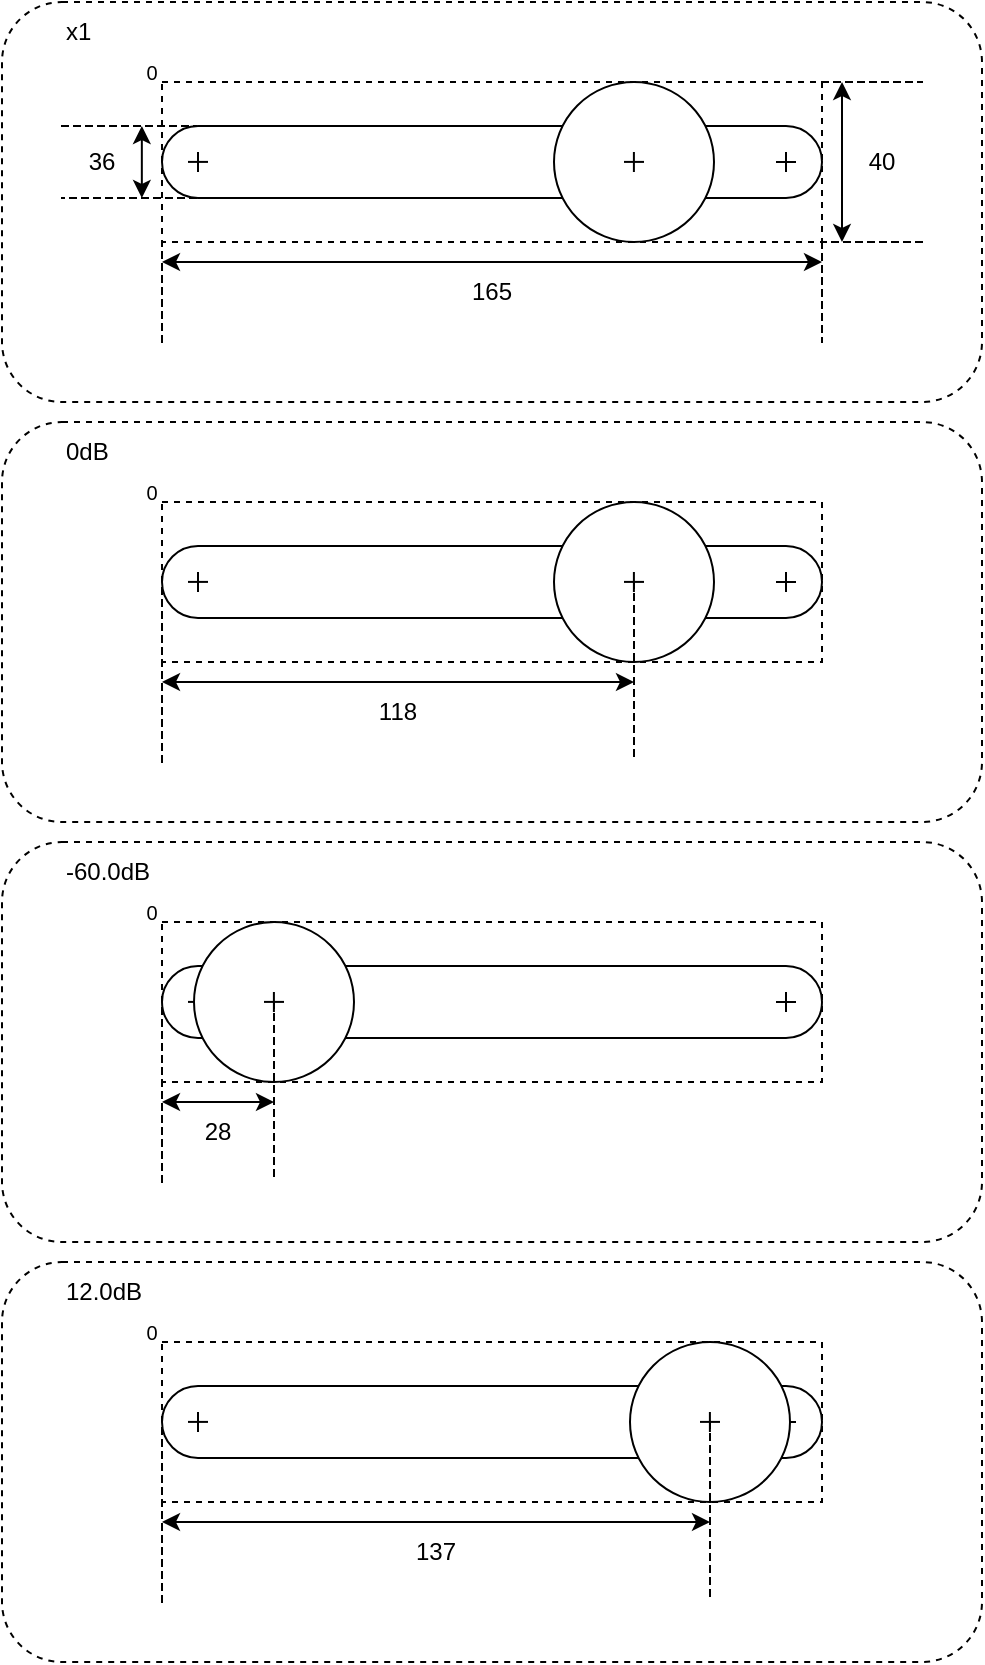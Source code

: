 <mxfile version="24.7.17">
  <diagram name="Page-1" id="8CCe6OCv-EtFc_HfqUoe">
    <mxGraphModel dx="2280" dy="1937" grid="1" gridSize="10" guides="1" tooltips="1" connect="1" arrows="1" fold="1" page="1" pageScale="1" pageWidth="850" pageHeight="1100" math="0" shadow="0">
      <root>
        <mxCell id="0" />
        <mxCell id="1" parent="0" />
        <mxCell id="4qzTmG3llHrawzFMcoOG-89" value="" style="rounded=1;whiteSpace=wrap;html=1;fillColor=none;dashed=1;" parent="1" vertex="1">
          <mxGeometry x="-80" y="390" width="490" height="200" as="geometry" />
        </mxCell>
        <mxCell id="4qzTmG3llHrawzFMcoOG-74" value="" style="rounded=1;whiteSpace=wrap;html=1;fillColor=none;dashed=1;" parent="1" vertex="1">
          <mxGeometry x="-80" y="180" width="490" height="200" as="geometry" />
        </mxCell>
        <mxCell id="4qzTmG3llHrawzFMcoOG-75" value="0dB" style="text;html=1;align=left;verticalAlign=middle;whiteSpace=wrap;rounded=0;" parent="1" vertex="1">
          <mxGeometry x="-50" y="180" width="430" height="30" as="geometry" />
        </mxCell>
        <mxCell id="4qzTmG3llHrawzFMcoOG-91" value="" style="rounded=1;whiteSpace=wrap;html=1;fillColor=default;absoluteArcSize=1;arcSize=36;" parent="1" vertex="1">
          <mxGeometry y="662" width="330" height="36" as="geometry" />
        </mxCell>
        <mxCell id="4qzTmG3llHrawzFMcoOG-94" value="" style="rounded=1;whiteSpace=wrap;html=1;fillColor=none;dashed=1;" parent="1" vertex="1">
          <mxGeometry x="-80" y="600" width="490" height="200" as="geometry" />
        </mxCell>
        <mxCell id="4qzTmG3llHrawzFMcoOG-105" value="12.0dB" style="text;html=1;align=left;verticalAlign=middle;whiteSpace=wrap;rounded=0;" parent="1" vertex="1">
          <mxGeometry x="-50" y="600" width="430" height="30" as="geometry" />
        </mxCell>
        <mxCell id="4qzTmG3llHrawzFMcoOG-95" value="" style="rounded=0;whiteSpace=wrap;html=1;dashed=1;fillColor=none;" parent="1" vertex="1">
          <mxGeometry y="640" width="330" height="80" as="geometry" />
        </mxCell>
        <mxCell id="4qzTmG3llHrawzFMcoOG-101" value="" style="endArrow=none;html=1;rounded=0;" parent="1" edge="1">
          <mxGeometry width="50" height="50" relative="1" as="geometry">
            <mxPoint x="312" y="675" as="sourcePoint" />
            <mxPoint x="312" y="685" as="targetPoint" />
          </mxGeometry>
        </mxCell>
        <mxCell id="4qzTmG3llHrawzFMcoOG-102" value="" style="endArrow=none;html=1;rounded=0;" parent="1" edge="1">
          <mxGeometry width="50" height="50" relative="1" as="geometry">
            <mxPoint x="307" y="680" as="sourcePoint" />
            <mxPoint x="317" y="680" as="targetPoint" />
          </mxGeometry>
        </mxCell>
        <mxCell id="4qzTmG3llHrawzFMcoOG-77" value="" style="rounded=1;whiteSpace=wrap;html=1;fillColor=default;absoluteArcSize=1;arcSize=36;" parent="1" vertex="1">
          <mxGeometry y="452" width="330" height="36" as="geometry" />
        </mxCell>
        <mxCell id="4qzTmG3llHrawzFMcoOG-87" value="" style="endArrow=none;html=1;rounded=0;" parent="1" edge="1">
          <mxGeometry width="50" height="50" relative="1" as="geometry">
            <mxPoint x="18" y="465" as="sourcePoint" />
            <mxPoint x="18" y="475" as="targetPoint" />
          </mxGeometry>
        </mxCell>
        <mxCell id="4qzTmG3llHrawzFMcoOG-88" value="" style="endArrow=none;html=1;rounded=0;" parent="1" edge="1">
          <mxGeometry width="50" height="50" relative="1" as="geometry">
            <mxPoint x="13" y="469.95" as="sourcePoint" />
            <mxPoint x="23" y="469.95" as="targetPoint" />
          </mxGeometry>
        </mxCell>
        <mxCell id="4qzTmG3llHrawzFMcoOG-72" value="" style="rounded=1;whiteSpace=wrap;html=1;fillColor=none;dashed=1;" parent="1" vertex="1">
          <mxGeometry x="-80" y="-30" width="490" height="200" as="geometry" />
        </mxCell>
        <mxCell id="4qzTmG3llHrawzFMcoOG-73" value="x1" style="text;html=1;align=left;verticalAlign=middle;whiteSpace=wrap;rounded=0;" parent="1" vertex="1">
          <mxGeometry x="-50" y="-30" width="430" height="30" as="geometry" />
        </mxCell>
        <mxCell id="4qzTmG3llHrawzFMcoOG-32" value="" style="rounded=0;whiteSpace=wrap;html=1;dashed=1;fillColor=none;" parent="1" vertex="1">
          <mxGeometry y="10" width="330" height="80" as="geometry" />
        </mxCell>
        <mxCell id="4qzTmG3llHrawzFMcoOG-23" value="" style="rounded=1;whiteSpace=wrap;html=1;fillColor=default;absoluteArcSize=1;arcSize=36;" parent="1" vertex="1">
          <mxGeometry y="32" width="330" height="36" as="geometry" />
        </mxCell>
        <mxCell id="4qzTmG3llHrawzFMcoOG-25" value="" style="ellipse;whiteSpace=wrap;html=1;aspect=fixed;fillColor=default;" parent="1" vertex="1">
          <mxGeometry x="196" y="10" width="80" height="80" as="geometry" />
        </mxCell>
        <mxCell id="4qzTmG3llHrawzFMcoOG-33" value="0" style="text;html=1;align=center;verticalAlign=middle;whiteSpace=wrap;rounded=0;fontSize=10;" parent="1" vertex="1">
          <mxGeometry x="-10" width="10" height="10" as="geometry" />
        </mxCell>
        <mxCell id="4qzTmG3llHrawzFMcoOG-34" value="" style="shape=partialRectangle;whiteSpace=wrap;html=1;top=0;bottom=0;fillColor=none;dashed=1;" parent="1" vertex="1">
          <mxGeometry y="90" width="330" height="50" as="geometry" />
        </mxCell>
        <mxCell id="4qzTmG3llHrawzFMcoOG-35" value="165" style="text;html=1;align=center;verticalAlign=middle;whiteSpace=wrap;rounded=0;" parent="1" vertex="1">
          <mxGeometry y="100" width="330" height="30" as="geometry" />
        </mxCell>
        <mxCell id="4qzTmG3llHrawzFMcoOG-36" value="" style="endArrow=classic;startArrow=classic;html=1;rounded=0;exitX=0;exitY=0.75;exitDx=0;exitDy=0;" parent="1" edge="1">
          <mxGeometry width="50" height="50" relative="1" as="geometry">
            <mxPoint y="100" as="sourcePoint" />
            <mxPoint x="330" y="100" as="targetPoint" />
          </mxGeometry>
        </mxCell>
        <mxCell id="4qzTmG3llHrawzFMcoOG-37" value="" style="shape=partialRectangle;whiteSpace=wrap;html=1;top=0;bottom=0;fillColor=none;dashed=1;direction=south;" parent="1" vertex="1">
          <mxGeometry x="330" y="10" width="50" height="80" as="geometry" />
        </mxCell>
        <mxCell id="4qzTmG3llHrawzFMcoOG-38" value="" style="endArrow=classic;startArrow=classic;html=1;rounded=0;" parent="1" edge="1">
          <mxGeometry width="50" height="50" relative="1" as="geometry">
            <mxPoint x="340" y="90" as="sourcePoint" />
            <mxPoint x="340" y="10" as="targetPoint" />
          </mxGeometry>
        </mxCell>
        <mxCell id="4qzTmG3llHrawzFMcoOG-39" value="40" style="text;html=1;align=center;verticalAlign=middle;whiteSpace=wrap;rounded=0;" parent="1" vertex="1">
          <mxGeometry x="340" y="10" width="40" height="80" as="geometry" />
        </mxCell>
        <mxCell id="4qzTmG3llHrawzFMcoOG-42" value="" style="endArrow=none;html=1;rounded=0;" parent="1" edge="1">
          <mxGeometry width="50" height="50" relative="1" as="geometry">
            <mxPoint x="312" y="45" as="sourcePoint" />
            <mxPoint x="312" y="55" as="targetPoint" />
          </mxGeometry>
        </mxCell>
        <mxCell id="4qzTmG3llHrawzFMcoOG-43" value="" style="endArrow=none;html=1;rounded=0;" parent="1" edge="1">
          <mxGeometry width="50" height="50" relative="1" as="geometry">
            <mxPoint x="307" y="50" as="sourcePoint" />
            <mxPoint x="317" y="50" as="targetPoint" />
          </mxGeometry>
        </mxCell>
        <mxCell id="4qzTmG3llHrawzFMcoOG-46" value="" style="endArrow=none;html=1;rounded=0;" parent="1" edge="1">
          <mxGeometry width="50" height="50" relative="1" as="geometry">
            <mxPoint x="235.95" y="45" as="sourcePoint" />
            <mxPoint x="235.95" y="55" as="targetPoint" />
          </mxGeometry>
        </mxCell>
        <mxCell id="4qzTmG3llHrawzFMcoOG-47" value="" style="endArrow=none;html=1;rounded=0;" parent="1" edge="1">
          <mxGeometry width="50" height="50" relative="1" as="geometry">
            <mxPoint x="231" y="49.95" as="sourcePoint" />
            <mxPoint x="241" y="49.95" as="targetPoint" />
          </mxGeometry>
        </mxCell>
        <mxCell id="4qzTmG3llHrawzFMcoOG-48" value="36" style="text;html=1;align=center;verticalAlign=middle;whiteSpace=wrap;rounded=0;" parent="1" vertex="1">
          <mxGeometry x="-50" y="32" width="40" height="36" as="geometry" />
        </mxCell>
        <mxCell id="4qzTmG3llHrawzFMcoOG-49" value="" style="shape=partialRectangle;whiteSpace=wrap;html=1;top=0;bottom=0;fillColor=none;dashed=1;direction=south;" parent="1" vertex="1">
          <mxGeometry x="-50" y="32" width="67" height="36" as="geometry" />
        </mxCell>
        <mxCell id="4qzTmG3llHrawzFMcoOG-50" value="" style="endArrow=classic;startArrow=classic;html=1;rounded=0;" parent="1" edge="1">
          <mxGeometry width="50" height="50" relative="1" as="geometry">
            <mxPoint x="-10.08" y="68" as="sourcePoint" />
            <mxPoint x="-10.08" y="32" as="targetPoint" />
          </mxGeometry>
        </mxCell>
        <mxCell id="4qzTmG3llHrawzFMcoOG-51" value="" style="endArrow=none;html=1;rounded=0;" parent="1" edge="1">
          <mxGeometry width="50" height="50" relative="1" as="geometry">
            <mxPoint x="18" y="45" as="sourcePoint" />
            <mxPoint x="18" y="55" as="targetPoint" />
          </mxGeometry>
        </mxCell>
        <mxCell id="4qzTmG3llHrawzFMcoOG-52" value="" style="endArrow=none;html=1;rounded=0;" parent="1" edge="1">
          <mxGeometry width="50" height="50" relative="1" as="geometry">
            <mxPoint x="13" y="49.95" as="sourcePoint" />
            <mxPoint x="23" y="49.95" as="targetPoint" />
          </mxGeometry>
        </mxCell>
        <mxCell id="4qzTmG3llHrawzFMcoOG-53" value="" style="rounded=0;whiteSpace=wrap;html=1;dashed=1;fillColor=none;" parent="1" vertex="1">
          <mxGeometry y="220" width="330" height="80" as="geometry" />
        </mxCell>
        <mxCell id="4qzTmG3llHrawzFMcoOG-54" value="" style="rounded=1;whiteSpace=wrap;html=1;fillColor=default;absoluteArcSize=1;arcSize=36;" parent="1" vertex="1">
          <mxGeometry y="242" width="330" height="36" as="geometry" />
        </mxCell>
        <mxCell id="4qzTmG3llHrawzFMcoOG-55" value="" style="ellipse;whiteSpace=wrap;html=1;aspect=fixed;fillColor=default;" parent="1" vertex="1">
          <mxGeometry x="196" y="220" width="80" height="80" as="geometry" />
        </mxCell>
        <mxCell id="4qzTmG3llHrawzFMcoOG-56" value="0" style="text;html=1;align=center;verticalAlign=middle;whiteSpace=wrap;rounded=0;fontSize=10;" parent="1" vertex="1">
          <mxGeometry x="-10" y="210" width="10" height="10" as="geometry" />
        </mxCell>
        <mxCell id="4qzTmG3llHrawzFMcoOG-57" value="" style="shape=partialRectangle;whiteSpace=wrap;html=1;top=0;bottom=0;fillColor=none;dashed=1;" parent="1" vertex="1">
          <mxGeometry y="260" width="236" height="90" as="geometry" />
        </mxCell>
        <mxCell id="4qzTmG3llHrawzFMcoOG-58" value="118" style="text;html=1;align=center;verticalAlign=middle;whiteSpace=wrap;rounded=0;" parent="1" vertex="1">
          <mxGeometry y="310" width="236" height="30" as="geometry" />
        </mxCell>
        <mxCell id="4qzTmG3llHrawzFMcoOG-59" value="" style="endArrow=classic;startArrow=classic;html=1;rounded=0;exitX=0;exitY=0.75;exitDx=0;exitDy=0;" parent="1" edge="1">
          <mxGeometry width="50" height="50" relative="1" as="geometry">
            <mxPoint y="310" as="sourcePoint" />
            <mxPoint x="236" y="310" as="targetPoint" />
          </mxGeometry>
        </mxCell>
        <mxCell id="4qzTmG3llHrawzFMcoOG-63" value="" style="endArrow=none;html=1;rounded=0;" parent="1" edge="1">
          <mxGeometry width="50" height="50" relative="1" as="geometry">
            <mxPoint x="312" y="255" as="sourcePoint" />
            <mxPoint x="312" y="265" as="targetPoint" />
          </mxGeometry>
        </mxCell>
        <mxCell id="4qzTmG3llHrawzFMcoOG-64" value="" style="endArrow=none;html=1;rounded=0;" parent="1" edge="1">
          <mxGeometry width="50" height="50" relative="1" as="geometry">
            <mxPoint x="307" y="260" as="sourcePoint" />
            <mxPoint x="317" y="260" as="targetPoint" />
          </mxGeometry>
        </mxCell>
        <mxCell id="4qzTmG3llHrawzFMcoOG-65" value="" style="endArrow=none;html=1;rounded=0;" parent="1" edge="1">
          <mxGeometry width="50" height="50" relative="1" as="geometry">
            <mxPoint x="235.95" y="255" as="sourcePoint" />
            <mxPoint x="235.95" y="265" as="targetPoint" />
          </mxGeometry>
        </mxCell>
        <mxCell id="4qzTmG3llHrawzFMcoOG-66" value="" style="endArrow=none;html=1;rounded=0;" parent="1" edge="1">
          <mxGeometry width="50" height="50" relative="1" as="geometry">
            <mxPoint x="231" y="259.95" as="sourcePoint" />
            <mxPoint x="241" y="259.95" as="targetPoint" />
          </mxGeometry>
        </mxCell>
        <mxCell id="4qzTmG3llHrawzFMcoOG-70" value="" style="endArrow=none;html=1;rounded=0;" parent="1" edge="1">
          <mxGeometry width="50" height="50" relative="1" as="geometry">
            <mxPoint x="18" y="255" as="sourcePoint" />
            <mxPoint x="18" y="265" as="targetPoint" />
          </mxGeometry>
        </mxCell>
        <mxCell id="4qzTmG3llHrawzFMcoOG-71" value="" style="endArrow=none;html=1;rounded=0;" parent="1" edge="1">
          <mxGeometry width="50" height="50" relative="1" as="geometry">
            <mxPoint x="13" y="259.95" as="sourcePoint" />
            <mxPoint x="23" y="259.95" as="targetPoint" />
          </mxGeometry>
        </mxCell>
        <mxCell id="4qzTmG3llHrawzFMcoOG-76" value="" style="rounded=0;whiteSpace=wrap;html=1;dashed=1;fillColor=none;" parent="1" vertex="1">
          <mxGeometry y="430" width="330" height="80" as="geometry" />
        </mxCell>
        <mxCell id="4qzTmG3llHrawzFMcoOG-78" value="" style="ellipse;whiteSpace=wrap;html=1;aspect=fixed;fillColor=default;" parent="1" vertex="1">
          <mxGeometry x="16" y="430" width="80" height="80" as="geometry" />
        </mxCell>
        <mxCell id="4qzTmG3llHrawzFMcoOG-79" value="0" style="text;html=1;align=center;verticalAlign=middle;whiteSpace=wrap;rounded=0;fontSize=10;" parent="1" vertex="1">
          <mxGeometry x="-10" y="420" width="10" height="10" as="geometry" />
        </mxCell>
        <mxCell id="4qzTmG3llHrawzFMcoOG-80" value="" style="shape=partialRectangle;whiteSpace=wrap;html=1;top=0;bottom=0;fillColor=none;dashed=1;" parent="1" vertex="1">
          <mxGeometry y="470" width="56" height="90" as="geometry" />
        </mxCell>
        <mxCell id="4qzTmG3llHrawzFMcoOG-81" value="28" style="text;html=1;align=center;verticalAlign=middle;whiteSpace=wrap;rounded=0;" parent="1" vertex="1">
          <mxGeometry y="520" width="56" height="30" as="geometry" />
        </mxCell>
        <mxCell id="4qzTmG3llHrawzFMcoOG-82" value="" style="endArrow=classic;startArrow=classic;html=1;rounded=0;exitX=0;exitY=0.75;exitDx=0;exitDy=0;" parent="1" edge="1">
          <mxGeometry width="50" height="50" relative="1" as="geometry">
            <mxPoint y="520" as="sourcePoint" />
            <mxPoint x="56" y="520" as="targetPoint" />
          </mxGeometry>
        </mxCell>
        <mxCell id="4qzTmG3llHrawzFMcoOG-83" value="" style="endArrow=none;html=1;rounded=0;" parent="1" edge="1">
          <mxGeometry width="50" height="50" relative="1" as="geometry">
            <mxPoint x="312" y="465" as="sourcePoint" />
            <mxPoint x="312" y="475" as="targetPoint" />
          </mxGeometry>
        </mxCell>
        <mxCell id="4qzTmG3llHrawzFMcoOG-84" value="" style="endArrow=none;html=1;rounded=0;" parent="1" edge="1">
          <mxGeometry width="50" height="50" relative="1" as="geometry">
            <mxPoint x="307" y="470" as="sourcePoint" />
            <mxPoint x="317" y="470" as="targetPoint" />
          </mxGeometry>
        </mxCell>
        <mxCell id="4qzTmG3llHrawzFMcoOG-85" value="" style="endArrow=none;html=1;rounded=0;" parent="1" edge="1">
          <mxGeometry width="50" height="50" relative="1" as="geometry">
            <mxPoint x="55.95" y="465" as="sourcePoint" />
            <mxPoint x="55.95" y="475" as="targetPoint" />
          </mxGeometry>
        </mxCell>
        <mxCell id="4qzTmG3llHrawzFMcoOG-86" value="" style="endArrow=none;html=1;rounded=0;" parent="1" edge="1">
          <mxGeometry width="50" height="50" relative="1" as="geometry">
            <mxPoint x="51" y="469.95" as="sourcePoint" />
            <mxPoint x="61" y="469.95" as="targetPoint" />
          </mxGeometry>
        </mxCell>
        <mxCell id="4qzTmG3llHrawzFMcoOG-90" value="-60.0dB" style="text;html=1;align=left;verticalAlign=middle;whiteSpace=wrap;rounded=0;" parent="1" vertex="1">
          <mxGeometry x="-50" y="390" width="430" height="30" as="geometry" />
        </mxCell>
        <mxCell id="4qzTmG3llHrawzFMcoOG-92" value="" style="endArrow=none;html=1;rounded=0;" parent="1" edge="1">
          <mxGeometry width="50" height="50" relative="1" as="geometry">
            <mxPoint x="18" y="675" as="sourcePoint" />
            <mxPoint x="18" y="685" as="targetPoint" />
          </mxGeometry>
        </mxCell>
        <mxCell id="4qzTmG3llHrawzFMcoOG-93" value="" style="endArrow=none;html=1;rounded=0;" parent="1" edge="1">
          <mxGeometry width="50" height="50" relative="1" as="geometry">
            <mxPoint x="13" y="679.95" as="sourcePoint" />
            <mxPoint x="23" y="679.95" as="targetPoint" />
          </mxGeometry>
        </mxCell>
        <mxCell id="4qzTmG3llHrawzFMcoOG-96" value="" style="ellipse;whiteSpace=wrap;html=1;aspect=fixed;fillColor=default;" parent="1" vertex="1">
          <mxGeometry x="234" y="640" width="80" height="80" as="geometry" />
        </mxCell>
        <mxCell id="4qzTmG3llHrawzFMcoOG-97" value="0" style="text;html=1;align=center;verticalAlign=middle;whiteSpace=wrap;rounded=0;fontSize=10;" parent="1" vertex="1">
          <mxGeometry x="-10" y="630" width="10" height="10" as="geometry" />
        </mxCell>
        <mxCell id="4qzTmG3llHrawzFMcoOG-98" value="" style="shape=partialRectangle;whiteSpace=wrap;html=1;top=0;bottom=0;fillColor=none;dashed=1;" parent="1" vertex="1">
          <mxGeometry y="680" width="274" height="90" as="geometry" />
        </mxCell>
        <mxCell id="4qzTmG3llHrawzFMcoOG-99" value="137" style="text;html=1;align=center;verticalAlign=middle;whiteSpace=wrap;rounded=0;" parent="1" vertex="1">
          <mxGeometry y="730" width="274" height="30" as="geometry" />
        </mxCell>
        <mxCell id="4qzTmG3llHrawzFMcoOG-100" value="" style="endArrow=classic;startArrow=classic;html=1;rounded=0;exitX=0;exitY=0.75;exitDx=0;exitDy=0;" parent="1" edge="1">
          <mxGeometry width="50" height="50" relative="1" as="geometry">
            <mxPoint y="730" as="sourcePoint" />
            <mxPoint x="274" y="730" as="targetPoint" />
          </mxGeometry>
        </mxCell>
        <mxCell id="4qzTmG3llHrawzFMcoOG-103" value="" style="endArrow=none;html=1;rounded=0;" parent="1" edge="1">
          <mxGeometry width="50" height="50" relative="1" as="geometry">
            <mxPoint x="273.95" y="675" as="sourcePoint" />
            <mxPoint x="273.95" y="685" as="targetPoint" />
          </mxGeometry>
        </mxCell>
        <mxCell id="4qzTmG3llHrawzFMcoOG-104" value="" style="endArrow=none;html=1;rounded=0;" parent="1" edge="1">
          <mxGeometry width="50" height="50" relative="1" as="geometry">
            <mxPoint x="269" y="679.95" as="sourcePoint" />
            <mxPoint x="279" y="679.95" as="targetPoint" />
          </mxGeometry>
        </mxCell>
      </root>
    </mxGraphModel>
  </diagram>
</mxfile>
